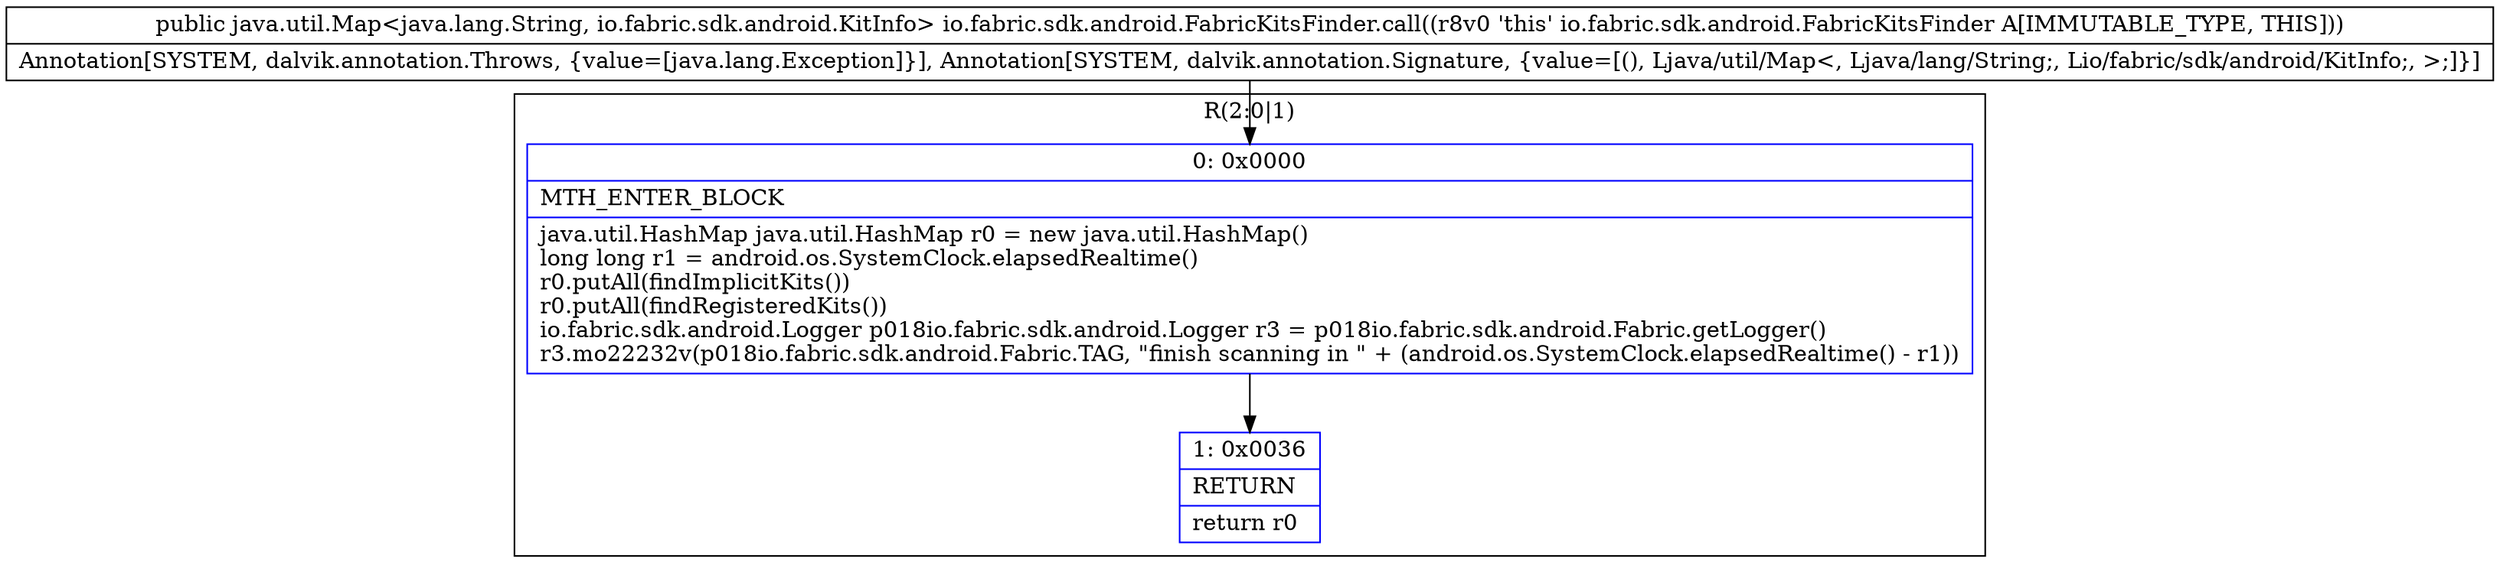 digraph "CFG forio.fabric.sdk.android.FabricKitsFinder.call()Ljava\/util\/Map;" {
subgraph cluster_Region_117484705 {
label = "R(2:0|1)";
node [shape=record,color=blue];
Node_0 [shape=record,label="{0\:\ 0x0000|MTH_ENTER_BLOCK\l|java.util.HashMap java.util.HashMap r0 = new java.util.HashMap()\llong long r1 = android.os.SystemClock.elapsedRealtime()\lr0.putAll(findImplicitKits())\lr0.putAll(findRegisteredKits())\lio.fabric.sdk.android.Logger p018io.fabric.sdk.android.Logger r3 = p018io.fabric.sdk.android.Fabric.getLogger()\lr3.mo22232v(p018io.fabric.sdk.android.Fabric.TAG, \"finish scanning in \" + (android.os.SystemClock.elapsedRealtime() \- r1))\l}"];
Node_1 [shape=record,label="{1\:\ 0x0036|RETURN\l|return r0\l}"];
}
MethodNode[shape=record,label="{public java.util.Map\<java.lang.String, io.fabric.sdk.android.KitInfo\> io.fabric.sdk.android.FabricKitsFinder.call((r8v0 'this' io.fabric.sdk.android.FabricKitsFinder A[IMMUTABLE_TYPE, THIS]))  | Annotation[SYSTEM, dalvik.annotation.Throws, \{value=[java.lang.Exception]\}], Annotation[SYSTEM, dalvik.annotation.Signature, \{value=[(), Ljava\/util\/Map\<, Ljava\/lang\/String;, Lio\/fabric\/sdk\/android\/KitInfo;, \>;]\}]\l}"];
MethodNode -> Node_0;
Node_0 -> Node_1;
}

